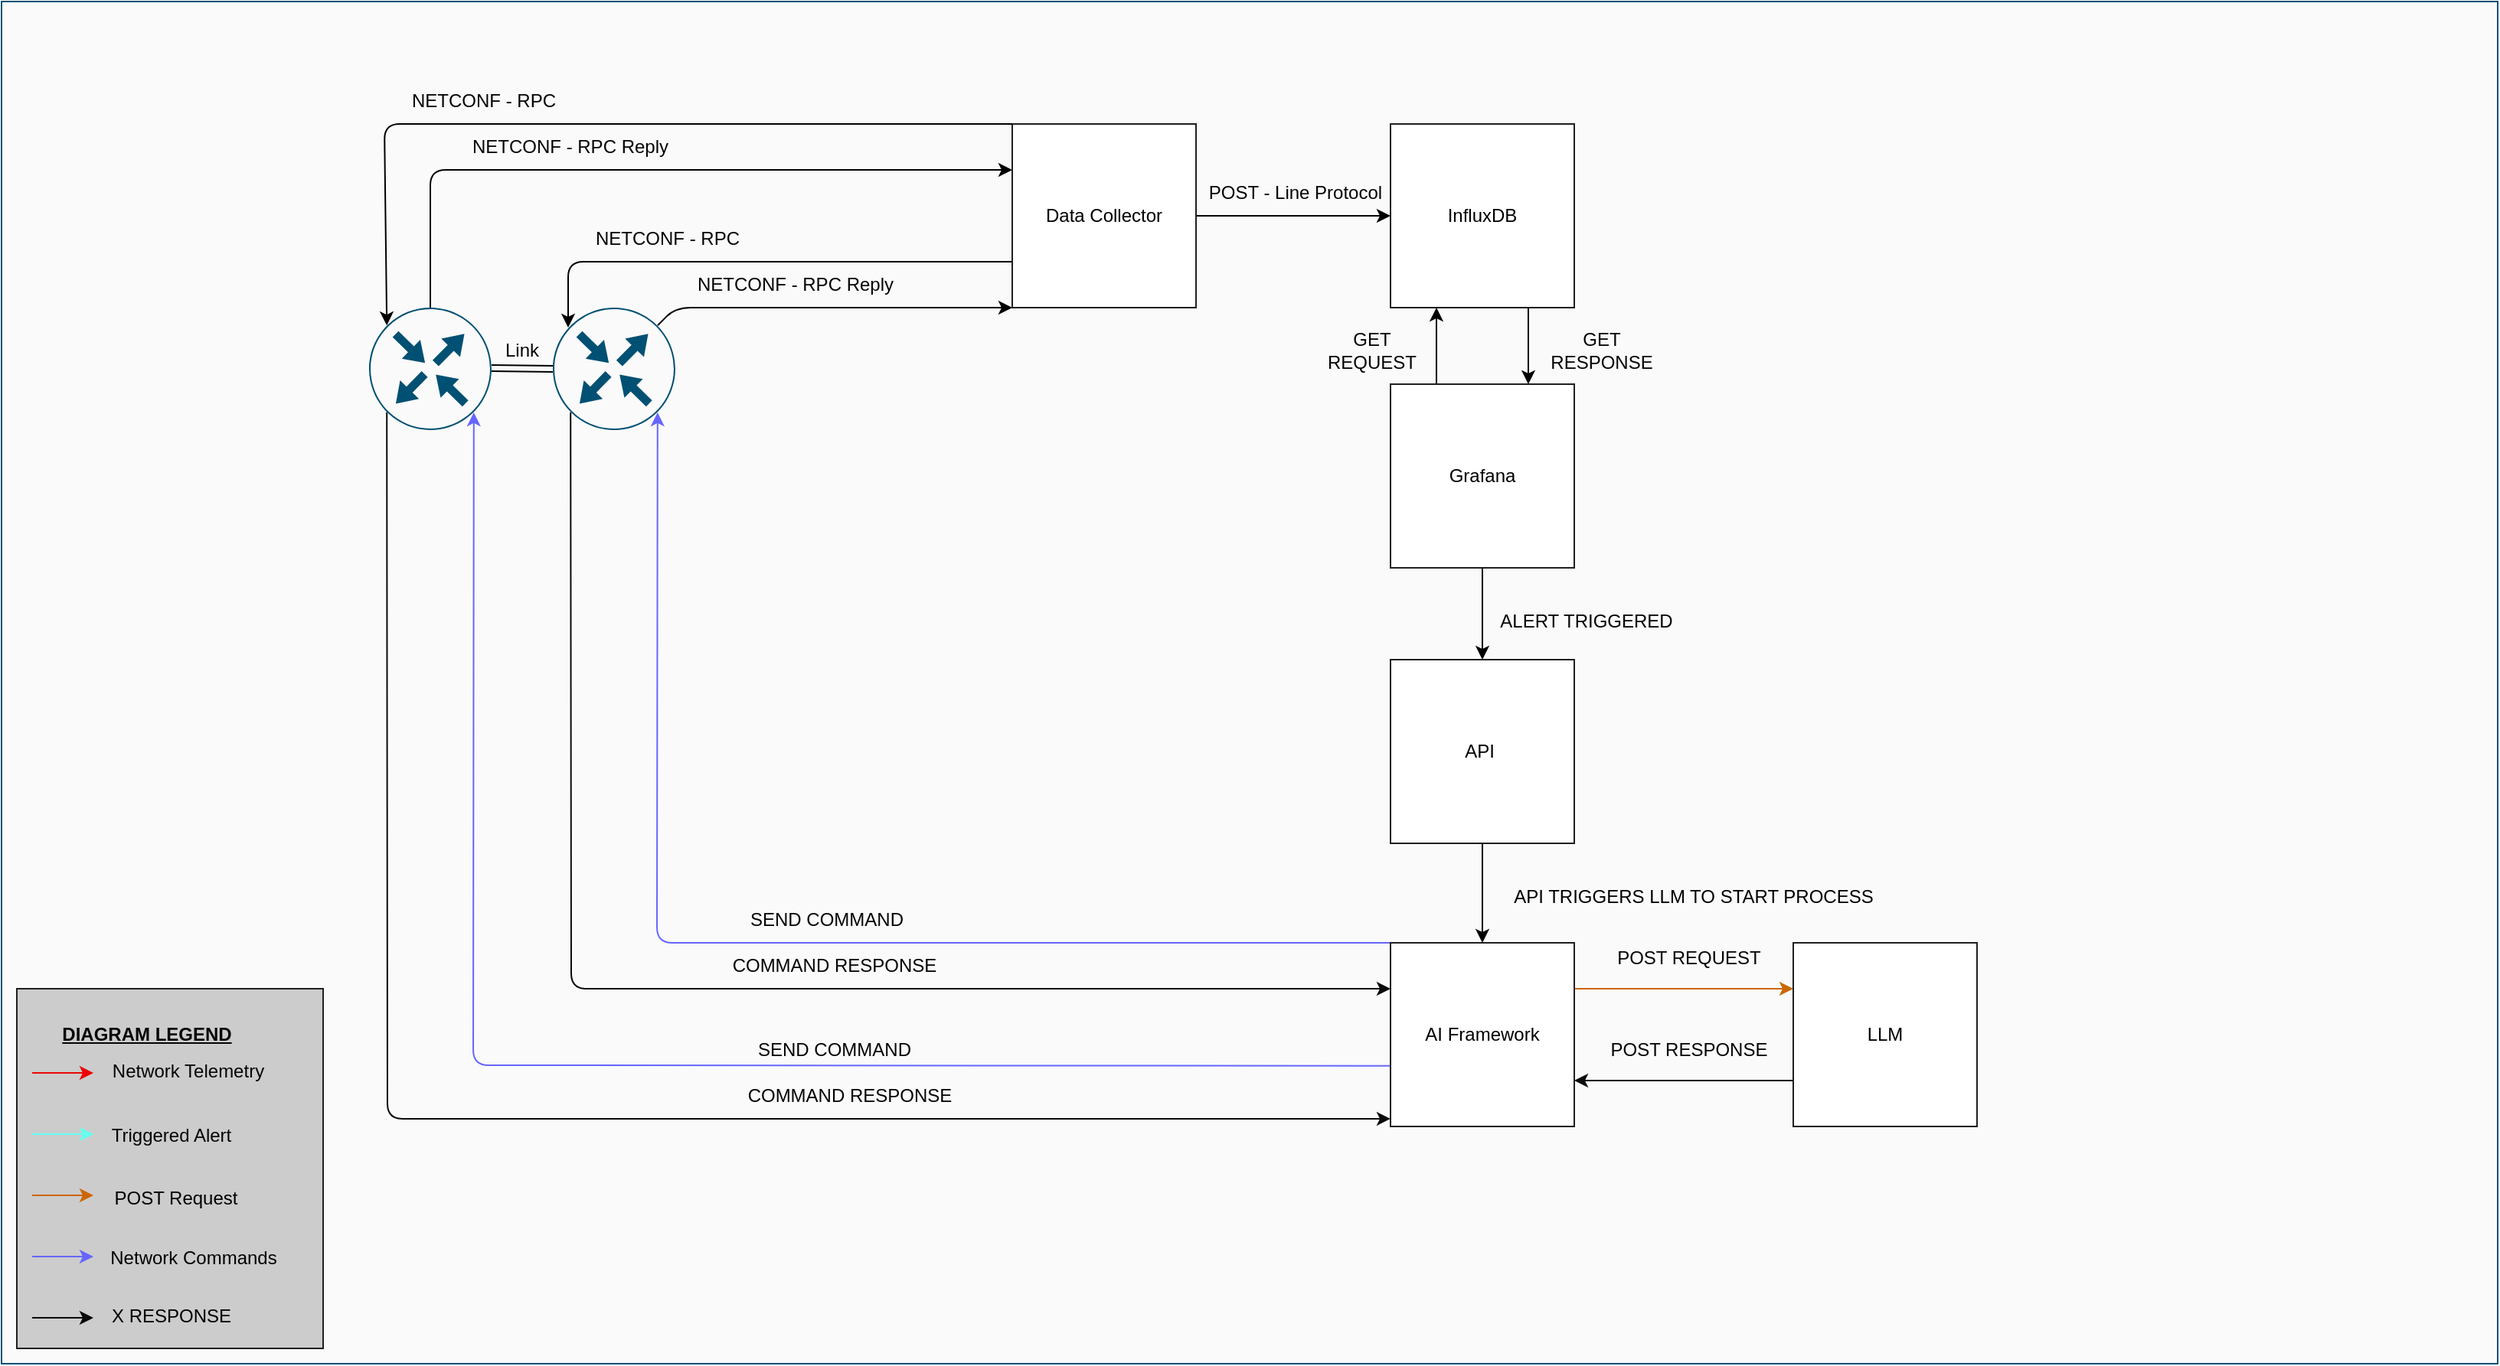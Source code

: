 <mxfile>
    <diagram id="7ClO2gzEByUyAXzy6tJs" name="Page-1">
        <mxGraphModel dx="2617" dy="2426" grid="1" gridSize="10" guides="1" tooltips="1" connect="1" arrows="1" fold="1" page="1" pageScale="1" pageWidth="827" pageHeight="1169" math="0" shadow="0">
            <root>
                <mxCell id="0"/>
                <mxCell id="1" parent="0"/>
                <mxCell id="19" value="" style="whiteSpace=wrap;html=1;verticalAlign=top;fillColor=#FAFAFA;strokeColor=#005073;sketch=0;" parent="1" vertex="1">
                    <mxGeometry x="-200" y="-380" width="1630" height="890" as="geometry"/>
                </mxCell>
                <mxCell id="66" value="" style="rounded=0;whiteSpace=wrap;html=1;strokeColor=#1F1F1F;fontColor=#000000;fillColor=#CCCCCC;" parent="1" vertex="1">
                    <mxGeometry x="-190" y="265" width="200" height="235" as="geometry"/>
                </mxCell>
                <mxCell id="34" style="edgeStyle=none;html=1;entryX=0;entryY=0.958;entryDx=0;entryDy=0;strokeColor=#0A0A0A;exitX=0.145;exitY=0.855;exitDx=0;exitDy=0;exitPerimeter=0;entryPerimeter=0;" parent="1" source="11" target="28" edge="1">
                    <mxGeometry relative="1" as="geometry">
                        <Array as="points">
                            <mxPoint x="52" y="350"/>
                        </Array>
                    </mxGeometry>
                </mxCell>
                <mxCell id="76" style="edgeStyle=none;html=1;exitX=0.5;exitY=0;exitDx=0;exitDy=0;exitPerimeter=0;entryX=0;entryY=0.25;entryDx=0;entryDy=0;" parent="1" source="11" target="71" edge="1">
                    <mxGeometry relative="1" as="geometry">
                        <Array as="points">
                            <mxPoint x="80" y="-270"/>
                        </Array>
                    </mxGeometry>
                </mxCell>
                <mxCell id="11" value="" style="sketch=0;points=[[0.5,0,0],[1,0.5,0],[0.5,1,0],[0,0.5,0],[0.145,0.145,0],[0.856,0.145,0],[0.855,0.856,0],[0.145,0.855,0]];verticalLabelPosition=bottom;html=1;verticalAlign=top;aspect=fixed;align=center;pointerEvents=1;shape=mxgraph.cisco19.rect;prIcon=router;fillColor=#FAFAFA;strokeColor=#005073;" parent="1" vertex="1">
                    <mxGeometry x="40" y="-180" width="80" height="80" as="geometry"/>
                </mxCell>
                <mxCell id="38" style="edgeStyle=none;html=1;entryX=0;entryY=0.25;entryDx=0;entryDy=0;strokeColor=#0A0A0A;exitX=0.145;exitY=0.855;exitDx=0;exitDy=0;exitPerimeter=0;" parent="1" source="22" target="28" edge="1">
                    <mxGeometry relative="1" as="geometry">
                        <Array as="points">
                            <mxPoint x="172" y="265"/>
                        </Array>
                    </mxGeometry>
                </mxCell>
                <mxCell id="82" style="edgeStyle=none;html=1;exitX=0.856;exitY=0.145;exitDx=0;exitDy=0;exitPerimeter=0;entryX=0;entryY=1;entryDx=0;entryDy=0;" parent="1" source="22" target="71" edge="1">
                    <mxGeometry relative="1" as="geometry">
                        <Array as="points">
                            <mxPoint x="240" y="-180"/>
                        </Array>
                    </mxGeometry>
                </mxCell>
                <mxCell id="22" value="" style="sketch=0;points=[[0.5,0,0],[1,0.5,0],[0.5,1,0],[0,0.5,0],[0.145,0.145,0],[0.856,0.145,0],[0.855,0.856,0],[0.145,0.855,0]];verticalLabelPosition=bottom;html=1;verticalAlign=top;aspect=fixed;align=center;pointerEvents=1;shape=mxgraph.cisco19.rect;prIcon=router;fillColor=#FAFAFA;strokeColor=#005073;" parent="1" vertex="1">
                    <mxGeometry x="160" y="-180" width="80" height="80" as="geometry"/>
                </mxCell>
                <mxCell id="32" style="edgeStyle=none;html=1;exitX=1;exitY=0.25;exitDx=0;exitDy=0;entryX=0;entryY=0.25;entryDx=0;entryDy=0;strokeColor=#CC6600;" parent="1" source="28" target="30" edge="1">
                    <mxGeometry relative="1" as="geometry"/>
                </mxCell>
                <mxCell id="36" style="edgeStyle=none;html=1;exitX=0.006;exitY=0.67;exitDx=0;exitDy=0;entryX=0.855;entryY=0.856;entryDx=0;entryDy=0;entryPerimeter=0;strokeColor=#6666FF;exitPerimeter=0;" parent="1" source="28" target="11" edge="1">
                    <mxGeometry relative="1" as="geometry">
                        <Array as="points">
                            <mxPoint x="108" y="315"/>
                        </Array>
                    </mxGeometry>
                </mxCell>
                <mxCell id="37" style="edgeStyle=none;html=1;exitX=0;exitY=0;exitDx=0;exitDy=0;entryX=0.855;entryY=0.856;entryDx=0;entryDy=0;entryPerimeter=0;strokeColor=#6666FF;" parent="1" source="28" target="22" edge="1">
                    <mxGeometry relative="1" as="geometry">
                        <Array as="points">
                            <mxPoint x="228" y="235"/>
                        </Array>
                    </mxGeometry>
                </mxCell>
                <mxCell id="28" value="AI &lt;font color=&quot;#000000&quot;&gt;Framework&lt;/font&gt;" style="whiteSpace=wrap;html=1;aspect=fixed;strokeColor=#1F1F1F;fillColor=#FFFFFF;" parent="1" vertex="1">
                    <mxGeometry x="707" y="235" width="120" height="120" as="geometry"/>
                </mxCell>
                <mxCell id="33" style="edgeStyle=none;html=1;exitX=0;exitY=0.75;exitDx=0;exitDy=0;entryX=1;entryY=0.75;entryDx=0;entryDy=0;strokeColor=#0A0A0A;" parent="1" source="30" target="28" edge="1">
                    <mxGeometry relative="1" as="geometry"/>
                </mxCell>
                <mxCell id="30" value="&lt;font color=&quot;#000000&quot;&gt;LLM&lt;/font&gt;" style="whiteSpace=wrap;html=1;aspect=fixed;strokeColor=#1F1F1F;fillColor=#FFFFFF;" parent="1" vertex="1">
                    <mxGeometry x="970" y="235" width="120" height="120" as="geometry"/>
                </mxCell>
                <mxCell id="40" value="&lt;u&gt;&lt;b&gt;DIAGRAM LEGEND&lt;/b&gt;&lt;/u&gt;" style="text;html=1;strokeColor=none;fillColor=none;align=center;verticalAlign=middle;whiteSpace=wrap;rounded=0;fontColor=#050505;" parent="1" vertex="1">
                    <mxGeometry x="-200" y="280" width="190" height="30" as="geometry"/>
                </mxCell>
                <mxCell id="41" style="edgeStyle=none;html=1;strokeColor=#EB0505;" parent="1" edge="1">
                    <mxGeometry relative="1" as="geometry">
                        <mxPoint x="-180" y="320" as="sourcePoint"/>
                        <mxPoint x="-140" y="320" as="targetPoint"/>
                        <Array as="points">
                            <mxPoint x="-170" y="320"/>
                        </Array>
                    </mxGeometry>
                </mxCell>
                <mxCell id="42" style="edgeStyle=none;html=1;exitX=0.5;exitY=1;exitDx=0;exitDy=0;strokeColor=#63FFEF;" parent="1" edge="1">
                    <mxGeometry relative="1" as="geometry">
                        <mxPoint x="-180" y="360" as="sourcePoint"/>
                        <mxPoint x="-140" y="360" as="targetPoint"/>
                    </mxGeometry>
                </mxCell>
                <mxCell id="43" style="edgeStyle=none;html=1;exitX=1;exitY=0.25;exitDx=0;exitDy=0;strokeColor=#CC6600;" parent="1" edge="1">
                    <mxGeometry relative="1" as="geometry">
                        <mxPoint x="-180" y="400" as="sourcePoint"/>
                        <mxPoint x="-140" y="400" as="targetPoint"/>
                    </mxGeometry>
                </mxCell>
                <mxCell id="46" style="edgeStyle=none;html=1;strokeColor=#0A0A0A;" parent="1" edge="1">
                    <mxGeometry relative="1" as="geometry">
                        <mxPoint x="-180" y="480" as="sourcePoint"/>
                        <mxPoint x="-140" y="480" as="targetPoint"/>
                        <Array as="points">
                            <mxPoint x="-160" y="480"/>
                        </Array>
                    </mxGeometry>
                </mxCell>
                <mxCell id="47" value="Network Telemetry" style="text;html=1;strokeColor=none;fillColor=none;align=center;verticalAlign=middle;whiteSpace=wrap;rounded=0;fontColor=#050505;" parent="1" vertex="1">
                    <mxGeometry x="-153" y="304" width="150" height="30" as="geometry"/>
                </mxCell>
                <mxCell id="48" value="Triggered Alert" style="text;html=1;strokeColor=none;fillColor=none;align=center;verticalAlign=middle;whiteSpace=wrap;rounded=0;fontColor=#050505;" parent="1" vertex="1">
                    <mxGeometry x="-144" y="346" width="110" height="30" as="geometry"/>
                </mxCell>
                <mxCell id="50" value="" style="shape=link;html=1;strokeColor=#000000;fontColor=#050505;entryX=0;entryY=0.5;entryDx=0;entryDy=0;entryPerimeter=0;fillColor=#000000;" parent="1" target="22" edge="1">
                    <mxGeometry width="100" relative="1" as="geometry">
                        <mxPoint x="120" y="-140.5" as="sourcePoint"/>
                        <mxPoint x="160" y="-140" as="targetPoint"/>
                    </mxGeometry>
                </mxCell>
                <mxCell id="53" value="Link" style="text;html=1;strokeColor=none;fillColor=none;align=center;verticalAlign=middle;whiteSpace=wrap;rounded=0;fontColor=#050505;" parent="1" vertex="1">
                    <mxGeometry x="110" y="-167" width="60" height="30" as="geometry"/>
                </mxCell>
                <mxCell id="59" value="SEND COMMAND" style="text;html=1;strokeColor=none;fillColor=none;align=center;verticalAlign=middle;whiteSpace=wrap;rounded=0;fontColor=#050505;" parent="1" vertex="1">
                    <mxGeometry x="269" y="205" width="140" height="30" as="geometry"/>
                </mxCell>
                <mxCell id="60" value="COMMAND RESPONSE" style="text;html=1;strokeColor=none;fillColor=none;align=center;verticalAlign=middle;whiteSpace=wrap;rounded=0;fontColor=#050505;" parent="1" vertex="1">
                    <mxGeometry x="269" y="235" width="150" height="30" as="geometry"/>
                </mxCell>
                <mxCell id="61" value="SEND COMMAND" style="text;html=1;strokeColor=none;fillColor=none;align=center;verticalAlign=middle;whiteSpace=wrap;rounded=0;fontColor=#050505;" parent="1" vertex="1">
                    <mxGeometry x="274" y="290" width="140" height="30" as="geometry"/>
                </mxCell>
                <mxCell id="62" value="COMMAND RESPONSE" style="text;html=1;strokeColor=none;fillColor=none;align=center;verticalAlign=middle;whiteSpace=wrap;rounded=0;fontColor=#050505;" parent="1" vertex="1">
                    <mxGeometry x="274" y="320" width="160" height="30" as="geometry"/>
                </mxCell>
                <mxCell id="65" style="edgeStyle=none;html=1;strokeColor=#6666FF;" parent="1" edge="1">
                    <mxGeometry relative="1" as="geometry">
                        <mxPoint x="-180" y="440" as="sourcePoint"/>
                        <mxPoint x="-140" y="440" as="targetPoint"/>
                        <Array as="points">
                            <mxPoint x="-180" y="440"/>
                        </Array>
                    </mxGeometry>
                </mxCell>
                <mxCell id="67" value="POST Request" style="text;html=1;strokeColor=none;fillColor=none;align=center;verticalAlign=middle;whiteSpace=wrap;rounded=0;fontColor=#000000;" parent="1" vertex="1">
                    <mxGeometry x="-136" y="387" width="100" height="30" as="geometry"/>
                </mxCell>
                <mxCell id="68" value="Network Commands" style="text;html=1;strokeColor=none;fillColor=none;align=center;verticalAlign=middle;whiteSpace=wrap;rounded=0;fontColor=#000000;" parent="1" vertex="1">
                    <mxGeometry x="-132" y="426" width="115" height="30" as="geometry"/>
                </mxCell>
                <mxCell id="69" value="X RESPONSE" style="text;html=1;strokeColor=none;fillColor=none;align=center;verticalAlign=middle;whiteSpace=wrap;rounded=0;fontColor=#000000;" parent="1" vertex="1">
                    <mxGeometry x="-152" y="464" width="126" height="30" as="geometry"/>
                </mxCell>
                <mxCell id="78" style="edgeStyle=none;html=1;exitX=0;exitY=0.75;exitDx=0;exitDy=0;entryX=1;entryY=0;entryDx=0;entryDy=0;" parent="1" source="71" target="53" edge="1">
                    <mxGeometry relative="1" as="geometry">
                        <Array as="points">
                            <mxPoint x="170" y="-210"/>
                        </Array>
                    </mxGeometry>
                </mxCell>
                <mxCell id="84" style="edgeStyle=none;html=1;exitX=1;exitY=0.5;exitDx=0;exitDy=0;" parent="1" source="71" target="83" edge="1">
                    <mxGeometry relative="1" as="geometry"/>
                </mxCell>
                <mxCell id="71" value="Data Collector" style="whiteSpace=wrap;html=1;aspect=fixed;strokeColor=#1F1F1F;fillColor=#FFFFFF;" parent="1" vertex="1">
                    <mxGeometry x="460" y="-300" width="120" height="120" as="geometry"/>
                </mxCell>
                <mxCell id="74" value="NETCONF - RPC" style="text;html=1;strokeColor=none;fillColor=none;align=center;verticalAlign=middle;whiteSpace=wrap;rounded=0;fontColor=#050505;" parent="1" vertex="1">
                    <mxGeometry x="50" y="-330" width="130" height="30" as="geometry"/>
                </mxCell>
                <mxCell id="75" style="edgeStyle=none;html=1;exitX=0;exitY=0;exitDx=0;exitDy=0;entryX=0.145;entryY=0.145;entryDx=0;entryDy=0;entryPerimeter=0;" parent="1" source="71" target="11" edge="1">
                    <mxGeometry relative="1" as="geometry">
                        <Array as="points">
                            <mxPoint x="50" y="-300"/>
                        </Array>
                    </mxGeometry>
                </mxCell>
                <mxCell id="77" value="NETCONF - RPC Reply" style="text;html=1;strokeColor=none;fillColor=none;align=center;verticalAlign=middle;whiteSpace=wrap;rounded=0;fontColor=#050505;" parent="1" vertex="1">
                    <mxGeometry x="83" y="-300" width="177" height="30" as="geometry"/>
                </mxCell>
                <mxCell id="80" value="NETCONF - RPC" style="text;html=1;strokeColor=none;fillColor=none;align=center;verticalAlign=middle;whiteSpace=wrap;rounded=0;fontColor=#050505;" parent="1" vertex="1">
                    <mxGeometry x="170" y="-240" width="130" height="30" as="geometry"/>
                </mxCell>
                <mxCell id="81" value="NETCONF - RPC Reply" style="text;html=1;strokeColor=none;fillColor=none;align=center;verticalAlign=middle;whiteSpace=wrap;rounded=0;fontColor=#050505;" parent="1" vertex="1">
                    <mxGeometry x="230" y="-210" width="177" height="30" as="geometry"/>
                </mxCell>
                <mxCell id="95" style="edgeStyle=none;html=1;exitX=0.75;exitY=1;exitDx=0;exitDy=0;entryX=0.75;entryY=0;entryDx=0;entryDy=0;" parent="1" source="83" target="93" edge="1">
                    <mxGeometry relative="1" as="geometry"/>
                </mxCell>
                <mxCell id="83" value="InfluxDB" style="whiteSpace=wrap;html=1;aspect=fixed;strokeColor=#1F1F1F;fillColor=#FFFFFF;" parent="1" vertex="1">
                    <mxGeometry x="707" y="-300" width="120" height="120" as="geometry"/>
                </mxCell>
                <mxCell id="85" value="POST - Line Protocol" style="text;html=1;strokeColor=none;fillColor=none;align=center;verticalAlign=middle;whiteSpace=wrap;rounded=0;fontColor=#050505;" parent="1" vertex="1">
                    <mxGeometry x="580" y="-270" width="130" height="30" as="geometry"/>
                </mxCell>
                <mxCell id="89" value="GET&lt;div&gt;REQUEST&lt;/div&gt;" style="text;html=1;strokeColor=none;fillColor=none;align=center;verticalAlign=middle;whiteSpace=wrap;rounded=0;fontColor=#050505;" parent="1" vertex="1">
                    <mxGeometry x="660" y="-167" width="70" height="30" as="geometry"/>
                </mxCell>
                <mxCell id="90" value="GET&lt;div&gt;RESPONSE&lt;/div&gt;" style="text;html=1;strokeColor=none;fillColor=none;align=center;verticalAlign=middle;whiteSpace=wrap;rounded=0;fontColor=#050505;" parent="1" vertex="1">
                    <mxGeometry x="810" y="-167" width="70" height="30" as="geometry"/>
                </mxCell>
                <mxCell id="104" style="edgeStyle=none;html=1;exitX=0.5;exitY=1;exitDx=0;exitDy=0;entryX=0.5;entryY=0;entryDx=0;entryDy=0;" edge="1" parent="1" source="91" target="28">
                    <mxGeometry relative="1" as="geometry"/>
                </mxCell>
                <mxCell id="91" value="API&amp;nbsp;" style="whiteSpace=wrap;html=1;aspect=fixed;strokeColor=#1F1F1F;fillColor=#FFFFFF;" parent="1" vertex="1">
                    <mxGeometry x="707" y="50" width="120" height="120" as="geometry"/>
                </mxCell>
                <mxCell id="94" style="edgeStyle=none;html=1;exitX=0.25;exitY=0;exitDx=0;exitDy=0;entryX=0.25;entryY=1;entryDx=0;entryDy=0;" parent="1" source="93" target="83" edge="1">
                    <mxGeometry relative="1" as="geometry"/>
                </mxCell>
                <mxCell id="96" style="edgeStyle=none;html=1;exitX=0.5;exitY=1;exitDx=0;exitDy=0;" parent="1" source="93" target="91" edge="1">
                    <mxGeometry relative="1" as="geometry"/>
                </mxCell>
                <mxCell id="93" value="Grafana" style="whiteSpace=wrap;html=1;aspect=fixed;strokeColor=#1F1F1F;fillColor=#FFFFFF;" parent="1" vertex="1">
                    <mxGeometry x="707" y="-130" width="120" height="120" as="geometry"/>
                </mxCell>
                <mxCell id="100" value="ALERT TRIGGERED" style="text;html=1;strokeColor=none;fillColor=none;align=center;verticalAlign=middle;whiteSpace=wrap;rounded=0;fontColor=#050505;" parent="1" vertex="1">
                    <mxGeometry x="770" y="10" width="130" height="30" as="geometry"/>
                </mxCell>
                <mxCell id="101" value="API TRIGGERS LLM TO START PROCESS" style="text;html=1;align=center;verticalAlign=middle;whiteSpace=wrap;rounded=0;" parent="1" vertex="1">
                    <mxGeometry x="780" y="190" width="250" height="30" as="geometry"/>
                </mxCell>
                <mxCell id="103" value="&lt;h1 style=&quot;margin-top: 0px;&quot;&gt;&lt;br&gt;&lt;/h1&gt;" style="text;html=1;whiteSpace=wrap;overflow=hidden;rounded=0;" parent="1" vertex="1">
                    <mxGeometry x="890" y="-120" width="330" height="90" as="geometry"/>
                </mxCell>
                <mxCell id="105" value="POST REQUEST" style="text;html=1;strokeColor=none;fillColor=none;align=center;verticalAlign=middle;whiteSpace=wrap;rounded=0;fontColor=#050505;" vertex="1" parent="1">
                    <mxGeometry x="827" y="230" width="150" height="30" as="geometry"/>
                </mxCell>
                <mxCell id="106" value="POST RESPONSE" style="text;html=1;strokeColor=none;fillColor=none;align=center;verticalAlign=middle;whiteSpace=wrap;rounded=0;fontColor=#050505;" vertex="1" parent="1">
                    <mxGeometry x="827" y="290" width="150" height="30" as="geometry"/>
                </mxCell>
            </root>
        </mxGraphModel>
    </diagram>
</mxfile>